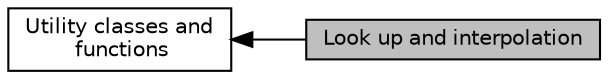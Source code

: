 digraph "Look up and interpolation"
{
  edge [fontname="Helvetica",fontsize="10",labelfontname="Helvetica",labelfontsize="10"];
  node [fontname="Helvetica",fontsize="10",shape=box];
  rankdir=LR;
  Node2 [label="Utility classes and\l functions",height=0.2,width=0.4,color="black", fillcolor="white", style="filled",URL="$group__Toolboxes.html",tooltip="Several classes and functions that implement common operations."];
  Node1 [label="Look up and interpolation",height=0.2,width=0.4,color="black", fillcolor="grey75", style="filled", fontcolor="black",tooltip="Data look up and interpolation."];
  Node2->Node1 [shape=plaintext, dir="back", style="solid"];
}
